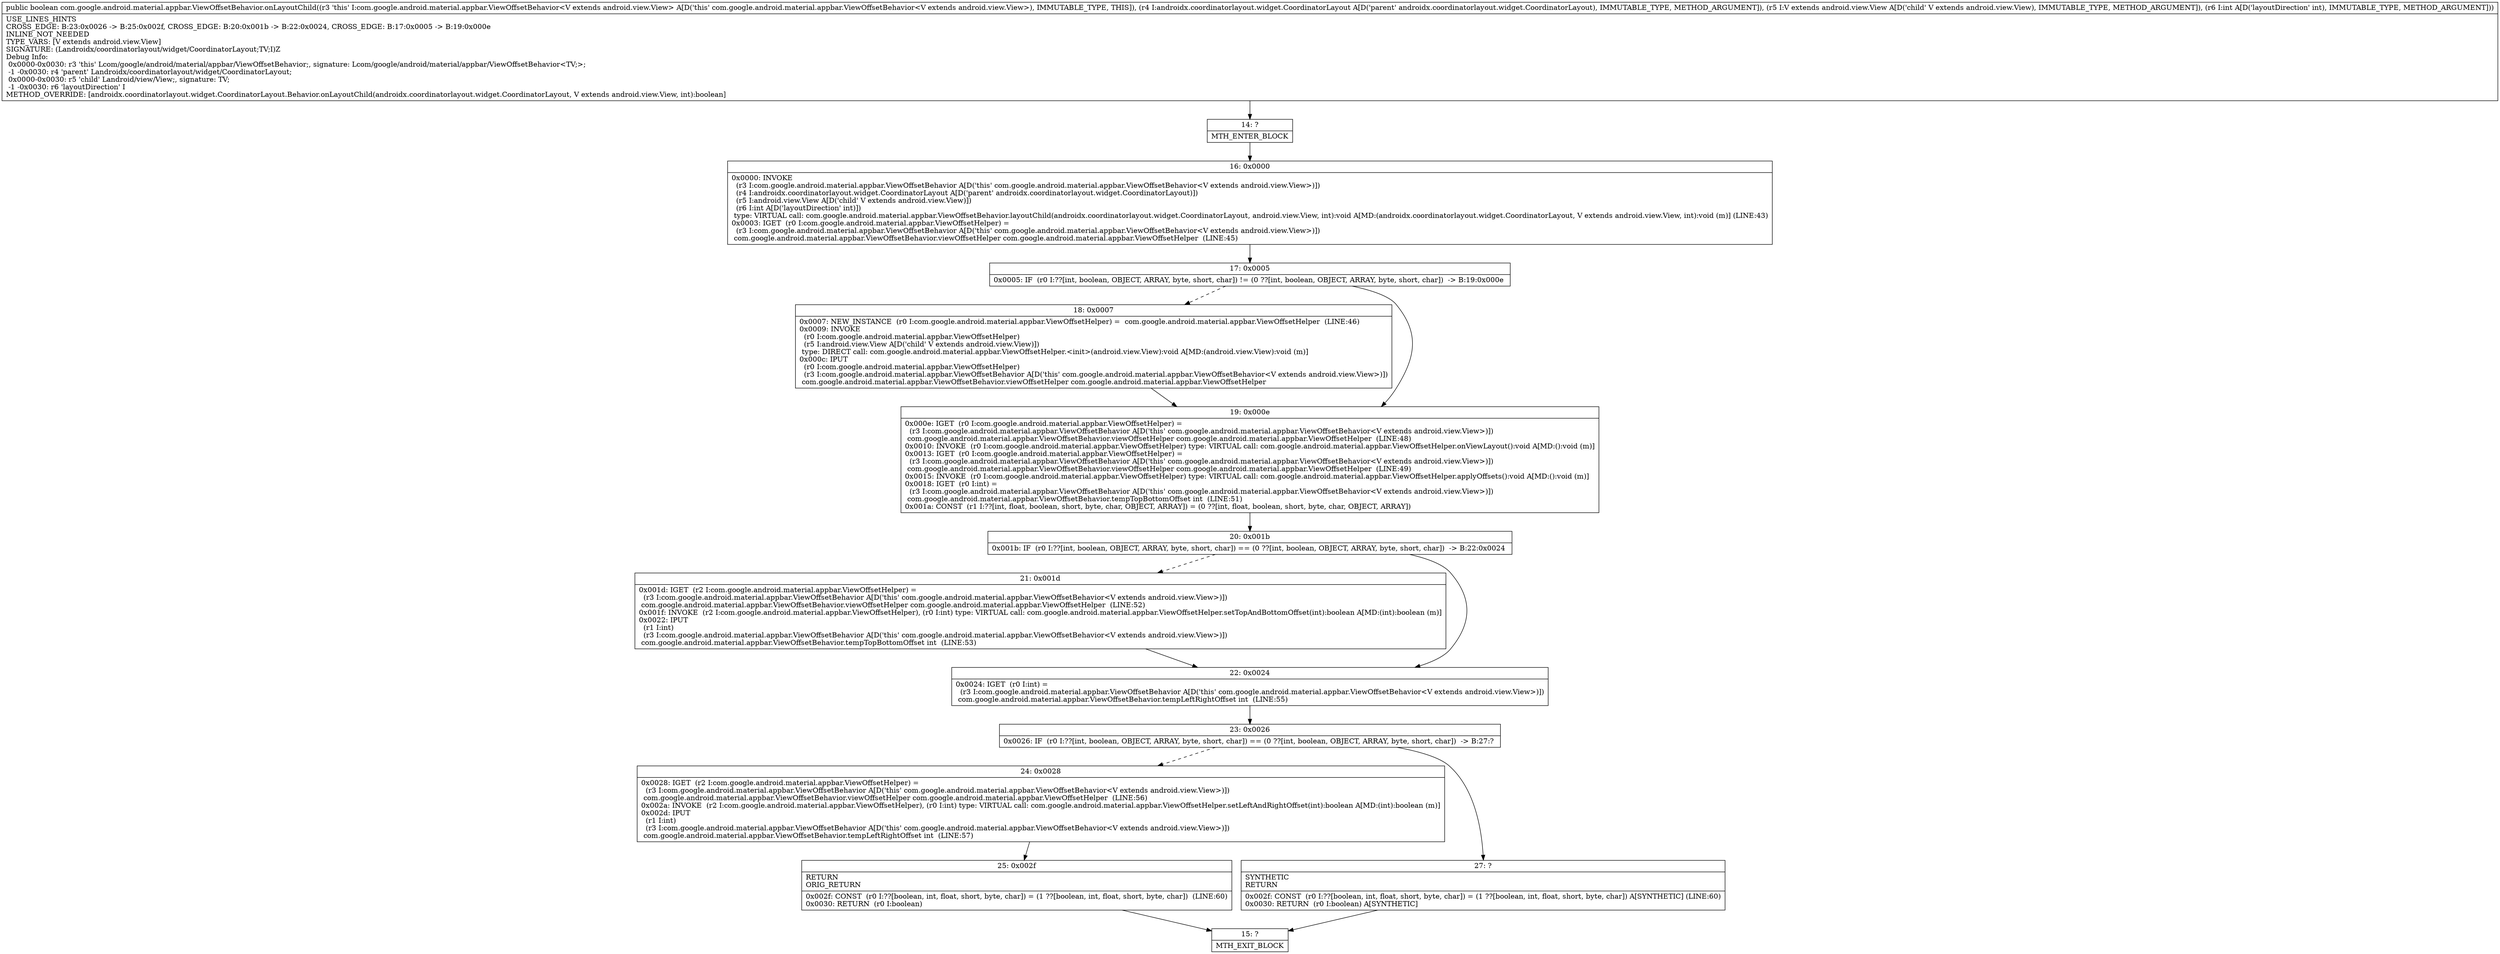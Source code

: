 digraph "CFG forcom.google.android.material.appbar.ViewOffsetBehavior.onLayoutChild(Landroidx\/coordinatorlayout\/widget\/CoordinatorLayout;Landroid\/view\/View;I)Z" {
Node_14 [shape=record,label="{14\:\ ?|MTH_ENTER_BLOCK\l}"];
Node_16 [shape=record,label="{16\:\ 0x0000|0x0000: INVOKE  \l  (r3 I:com.google.android.material.appbar.ViewOffsetBehavior A[D('this' com.google.android.material.appbar.ViewOffsetBehavior\<V extends android.view.View\>)])\l  (r4 I:androidx.coordinatorlayout.widget.CoordinatorLayout A[D('parent' androidx.coordinatorlayout.widget.CoordinatorLayout)])\l  (r5 I:android.view.View A[D('child' V extends android.view.View)])\l  (r6 I:int A[D('layoutDirection' int)])\l type: VIRTUAL call: com.google.android.material.appbar.ViewOffsetBehavior.layoutChild(androidx.coordinatorlayout.widget.CoordinatorLayout, android.view.View, int):void A[MD:(androidx.coordinatorlayout.widget.CoordinatorLayout, V extends android.view.View, int):void (m)] (LINE:43)\l0x0003: IGET  (r0 I:com.google.android.material.appbar.ViewOffsetHelper) = \l  (r3 I:com.google.android.material.appbar.ViewOffsetBehavior A[D('this' com.google.android.material.appbar.ViewOffsetBehavior\<V extends android.view.View\>)])\l com.google.android.material.appbar.ViewOffsetBehavior.viewOffsetHelper com.google.android.material.appbar.ViewOffsetHelper  (LINE:45)\l}"];
Node_17 [shape=record,label="{17\:\ 0x0005|0x0005: IF  (r0 I:??[int, boolean, OBJECT, ARRAY, byte, short, char]) != (0 ??[int, boolean, OBJECT, ARRAY, byte, short, char])  \-\> B:19:0x000e \l}"];
Node_18 [shape=record,label="{18\:\ 0x0007|0x0007: NEW_INSTANCE  (r0 I:com.google.android.material.appbar.ViewOffsetHelper) =  com.google.android.material.appbar.ViewOffsetHelper  (LINE:46)\l0x0009: INVOKE  \l  (r0 I:com.google.android.material.appbar.ViewOffsetHelper)\l  (r5 I:android.view.View A[D('child' V extends android.view.View)])\l type: DIRECT call: com.google.android.material.appbar.ViewOffsetHelper.\<init\>(android.view.View):void A[MD:(android.view.View):void (m)]\l0x000c: IPUT  \l  (r0 I:com.google.android.material.appbar.ViewOffsetHelper)\l  (r3 I:com.google.android.material.appbar.ViewOffsetBehavior A[D('this' com.google.android.material.appbar.ViewOffsetBehavior\<V extends android.view.View\>)])\l com.google.android.material.appbar.ViewOffsetBehavior.viewOffsetHelper com.google.android.material.appbar.ViewOffsetHelper \l}"];
Node_19 [shape=record,label="{19\:\ 0x000e|0x000e: IGET  (r0 I:com.google.android.material.appbar.ViewOffsetHelper) = \l  (r3 I:com.google.android.material.appbar.ViewOffsetBehavior A[D('this' com.google.android.material.appbar.ViewOffsetBehavior\<V extends android.view.View\>)])\l com.google.android.material.appbar.ViewOffsetBehavior.viewOffsetHelper com.google.android.material.appbar.ViewOffsetHelper  (LINE:48)\l0x0010: INVOKE  (r0 I:com.google.android.material.appbar.ViewOffsetHelper) type: VIRTUAL call: com.google.android.material.appbar.ViewOffsetHelper.onViewLayout():void A[MD:():void (m)]\l0x0013: IGET  (r0 I:com.google.android.material.appbar.ViewOffsetHelper) = \l  (r3 I:com.google.android.material.appbar.ViewOffsetBehavior A[D('this' com.google.android.material.appbar.ViewOffsetBehavior\<V extends android.view.View\>)])\l com.google.android.material.appbar.ViewOffsetBehavior.viewOffsetHelper com.google.android.material.appbar.ViewOffsetHelper  (LINE:49)\l0x0015: INVOKE  (r0 I:com.google.android.material.appbar.ViewOffsetHelper) type: VIRTUAL call: com.google.android.material.appbar.ViewOffsetHelper.applyOffsets():void A[MD:():void (m)]\l0x0018: IGET  (r0 I:int) = \l  (r3 I:com.google.android.material.appbar.ViewOffsetBehavior A[D('this' com.google.android.material.appbar.ViewOffsetBehavior\<V extends android.view.View\>)])\l com.google.android.material.appbar.ViewOffsetBehavior.tempTopBottomOffset int  (LINE:51)\l0x001a: CONST  (r1 I:??[int, float, boolean, short, byte, char, OBJECT, ARRAY]) = (0 ??[int, float, boolean, short, byte, char, OBJECT, ARRAY]) \l}"];
Node_20 [shape=record,label="{20\:\ 0x001b|0x001b: IF  (r0 I:??[int, boolean, OBJECT, ARRAY, byte, short, char]) == (0 ??[int, boolean, OBJECT, ARRAY, byte, short, char])  \-\> B:22:0x0024 \l}"];
Node_21 [shape=record,label="{21\:\ 0x001d|0x001d: IGET  (r2 I:com.google.android.material.appbar.ViewOffsetHelper) = \l  (r3 I:com.google.android.material.appbar.ViewOffsetBehavior A[D('this' com.google.android.material.appbar.ViewOffsetBehavior\<V extends android.view.View\>)])\l com.google.android.material.appbar.ViewOffsetBehavior.viewOffsetHelper com.google.android.material.appbar.ViewOffsetHelper  (LINE:52)\l0x001f: INVOKE  (r2 I:com.google.android.material.appbar.ViewOffsetHelper), (r0 I:int) type: VIRTUAL call: com.google.android.material.appbar.ViewOffsetHelper.setTopAndBottomOffset(int):boolean A[MD:(int):boolean (m)]\l0x0022: IPUT  \l  (r1 I:int)\l  (r3 I:com.google.android.material.appbar.ViewOffsetBehavior A[D('this' com.google.android.material.appbar.ViewOffsetBehavior\<V extends android.view.View\>)])\l com.google.android.material.appbar.ViewOffsetBehavior.tempTopBottomOffset int  (LINE:53)\l}"];
Node_22 [shape=record,label="{22\:\ 0x0024|0x0024: IGET  (r0 I:int) = \l  (r3 I:com.google.android.material.appbar.ViewOffsetBehavior A[D('this' com.google.android.material.appbar.ViewOffsetBehavior\<V extends android.view.View\>)])\l com.google.android.material.appbar.ViewOffsetBehavior.tempLeftRightOffset int  (LINE:55)\l}"];
Node_23 [shape=record,label="{23\:\ 0x0026|0x0026: IF  (r0 I:??[int, boolean, OBJECT, ARRAY, byte, short, char]) == (0 ??[int, boolean, OBJECT, ARRAY, byte, short, char])  \-\> B:27:? \l}"];
Node_24 [shape=record,label="{24\:\ 0x0028|0x0028: IGET  (r2 I:com.google.android.material.appbar.ViewOffsetHelper) = \l  (r3 I:com.google.android.material.appbar.ViewOffsetBehavior A[D('this' com.google.android.material.appbar.ViewOffsetBehavior\<V extends android.view.View\>)])\l com.google.android.material.appbar.ViewOffsetBehavior.viewOffsetHelper com.google.android.material.appbar.ViewOffsetHelper  (LINE:56)\l0x002a: INVOKE  (r2 I:com.google.android.material.appbar.ViewOffsetHelper), (r0 I:int) type: VIRTUAL call: com.google.android.material.appbar.ViewOffsetHelper.setLeftAndRightOffset(int):boolean A[MD:(int):boolean (m)]\l0x002d: IPUT  \l  (r1 I:int)\l  (r3 I:com.google.android.material.appbar.ViewOffsetBehavior A[D('this' com.google.android.material.appbar.ViewOffsetBehavior\<V extends android.view.View\>)])\l com.google.android.material.appbar.ViewOffsetBehavior.tempLeftRightOffset int  (LINE:57)\l}"];
Node_25 [shape=record,label="{25\:\ 0x002f|RETURN\lORIG_RETURN\l|0x002f: CONST  (r0 I:??[boolean, int, float, short, byte, char]) = (1 ??[boolean, int, float, short, byte, char])  (LINE:60)\l0x0030: RETURN  (r0 I:boolean) \l}"];
Node_15 [shape=record,label="{15\:\ ?|MTH_EXIT_BLOCK\l}"];
Node_27 [shape=record,label="{27\:\ ?|SYNTHETIC\lRETURN\l|0x002f: CONST  (r0 I:??[boolean, int, float, short, byte, char]) = (1 ??[boolean, int, float, short, byte, char]) A[SYNTHETIC] (LINE:60)\l0x0030: RETURN  (r0 I:boolean) A[SYNTHETIC]\l}"];
MethodNode[shape=record,label="{public boolean com.google.android.material.appbar.ViewOffsetBehavior.onLayoutChild((r3 'this' I:com.google.android.material.appbar.ViewOffsetBehavior\<V extends android.view.View\> A[D('this' com.google.android.material.appbar.ViewOffsetBehavior\<V extends android.view.View\>), IMMUTABLE_TYPE, THIS]), (r4 I:androidx.coordinatorlayout.widget.CoordinatorLayout A[D('parent' androidx.coordinatorlayout.widget.CoordinatorLayout), IMMUTABLE_TYPE, METHOD_ARGUMENT]), (r5 I:V extends android.view.View A[D('child' V extends android.view.View), IMMUTABLE_TYPE, METHOD_ARGUMENT]), (r6 I:int A[D('layoutDirection' int), IMMUTABLE_TYPE, METHOD_ARGUMENT]))  | USE_LINES_HINTS\lCROSS_EDGE: B:23:0x0026 \-\> B:25:0x002f, CROSS_EDGE: B:20:0x001b \-\> B:22:0x0024, CROSS_EDGE: B:17:0x0005 \-\> B:19:0x000e\lINLINE_NOT_NEEDED\lTYPE_VARS: [V extends android.view.View]\lSIGNATURE: (Landroidx\/coordinatorlayout\/widget\/CoordinatorLayout;TV;I)Z\lDebug Info:\l  0x0000\-0x0030: r3 'this' Lcom\/google\/android\/material\/appbar\/ViewOffsetBehavior;, signature: Lcom\/google\/android\/material\/appbar\/ViewOffsetBehavior\<TV;\>;\l  \-1 \-0x0030: r4 'parent' Landroidx\/coordinatorlayout\/widget\/CoordinatorLayout;\l  0x0000\-0x0030: r5 'child' Landroid\/view\/View;, signature: TV;\l  \-1 \-0x0030: r6 'layoutDirection' I\lMETHOD_OVERRIDE: [androidx.coordinatorlayout.widget.CoordinatorLayout.Behavior.onLayoutChild(androidx.coordinatorlayout.widget.CoordinatorLayout, V extends android.view.View, int):boolean]\l}"];
MethodNode -> Node_14;Node_14 -> Node_16;
Node_16 -> Node_17;
Node_17 -> Node_18[style=dashed];
Node_17 -> Node_19;
Node_18 -> Node_19;
Node_19 -> Node_20;
Node_20 -> Node_21[style=dashed];
Node_20 -> Node_22;
Node_21 -> Node_22;
Node_22 -> Node_23;
Node_23 -> Node_24[style=dashed];
Node_23 -> Node_27;
Node_24 -> Node_25;
Node_25 -> Node_15;
Node_27 -> Node_15;
}


